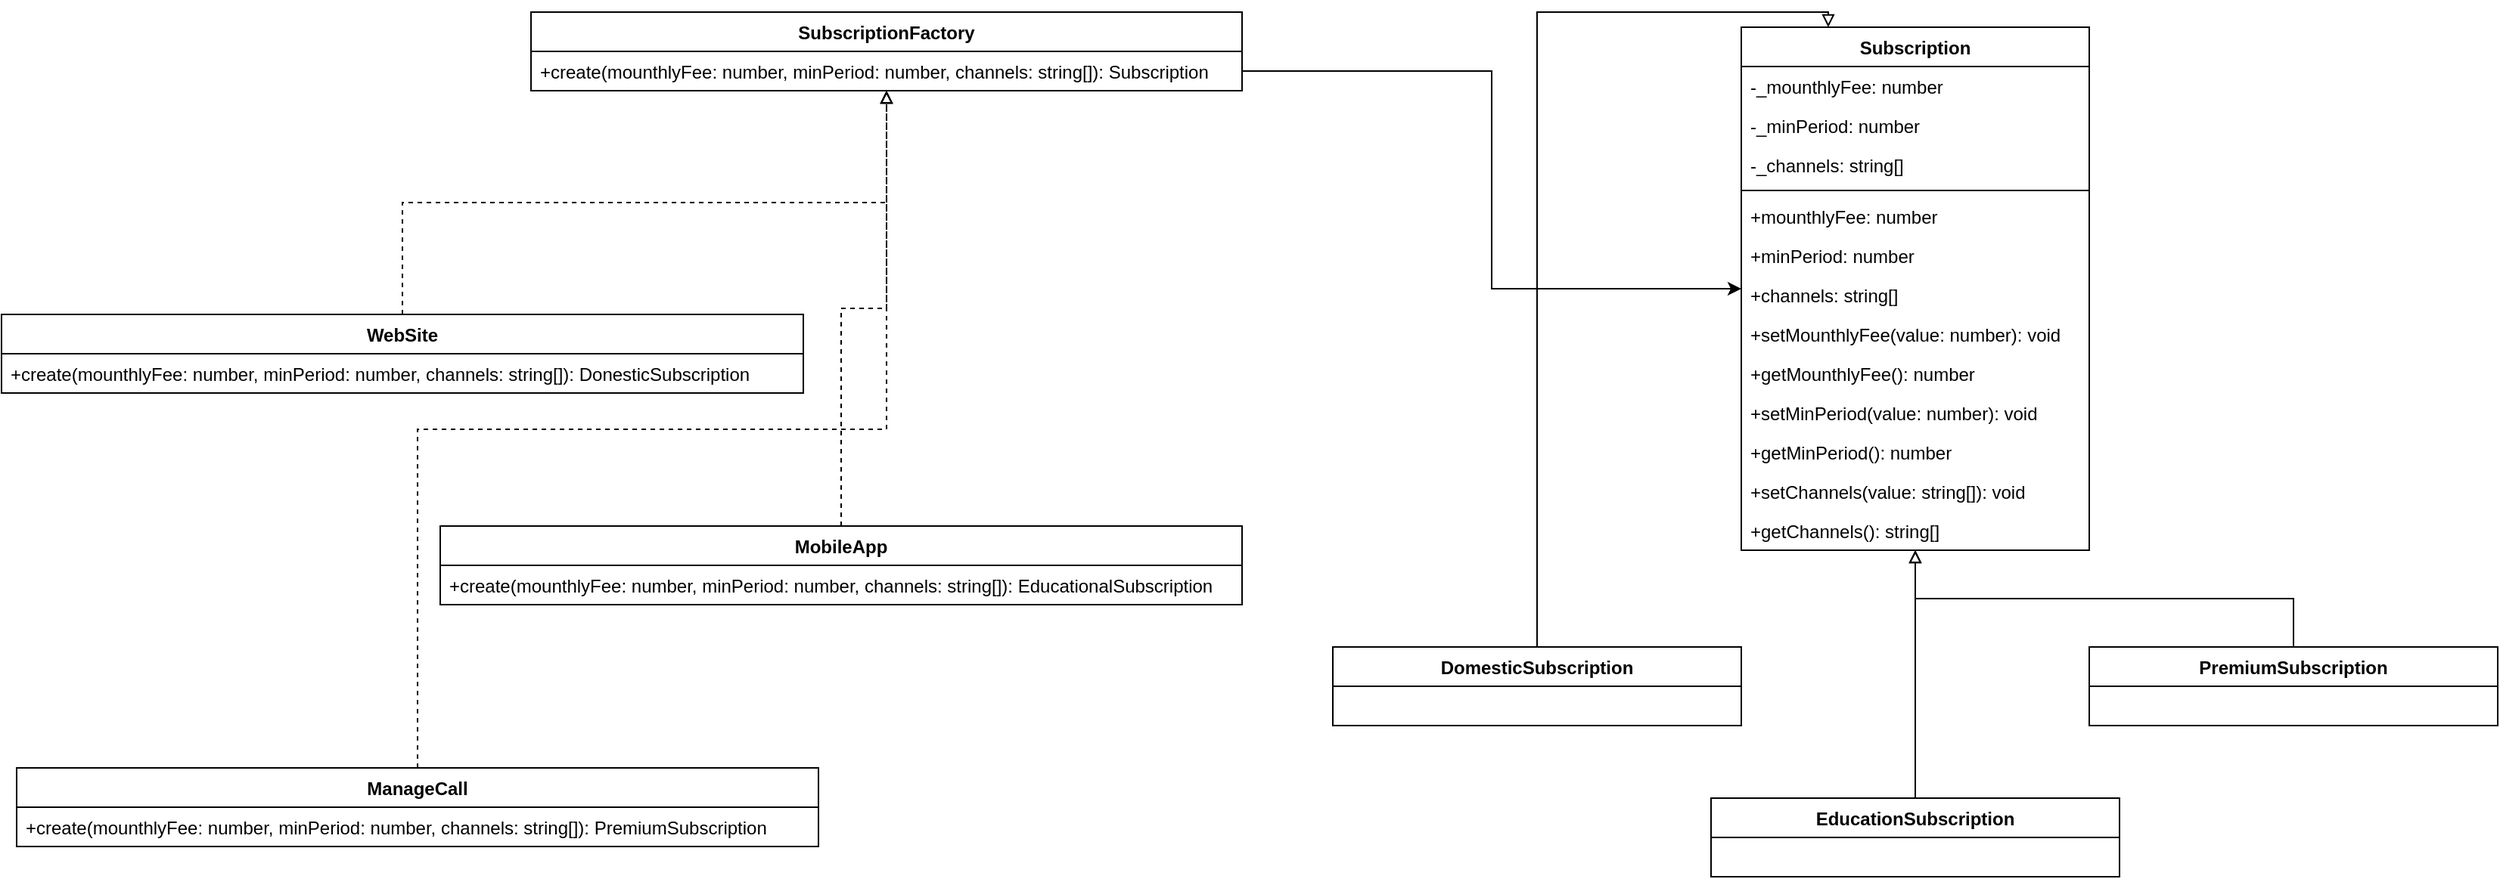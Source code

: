 <mxfile>
    <diagram id="cvbV5Fq7itVX_KKXTmJx" name="Page-1">
        <mxGraphModel dx="1509" dy="537" grid="1" gridSize="10" guides="1" tooltips="1" connect="1" arrows="1" fold="1" page="1" pageScale="1" pageWidth="850" pageHeight="1100" math="0" shadow="0">
            <root>
                <mxCell id="0"/>
                <mxCell id="1" parent="0"/>
                <mxCell id="39" value="Subscription" style="swimlane;fontStyle=1;childLayout=stackLayout;horizontal=1;startSize=26;horizontalStack=0;resizeParent=1;resizeParentMax=0;resizeLast=0;collapsible=1;marginBottom=0;" parent="1" vertex="1">
                    <mxGeometry x="1160" y="40" width="230" height="346" as="geometry"/>
                </mxCell>
                <mxCell id="40" value="-_mounthlyFee: number" style="text;strokeColor=none;fillColor=none;align=left;verticalAlign=top;spacingLeft=4;spacingRight=4;overflow=hidden;rotatable=0;points=[[0,0.5],[1,0.5]];portConstraint=eastwest;" parent="39" vertex="1">
                    <mxGeometry y="26" width="230" height="26" as="geometry"/>
                </mxCell>
                <mxCell id="41" value="-_minPeriod: number" style="text;strokeColor=none;fillColor=none;align=left;verticalAlign=top;spacingLeft=4;spacingRight=4;overflow=hidden;rotatable=0;points=[[0,0.5],[1,0.5]];portConstraint=eastwest;" parent="39" vertex="1">
                    <mxGeometry y="52" width="230" height="26" as="geometry"/>
                </mxCell>
                <mxCell id="42" value="-_channels: string[]" style="text;strokeColor=none;fillColor=none;align=left;verticalAlign=top;spacingLeft=4;spacingRight=4;overflow=hidden;rotatable=0;points=[[0,0.5],[1,0.5]];portConstraint=eastwest;" parent="39" vertex="1">
                    <mxGeometry y="78" width="230" height="26" as="geometry"/>
                </mxCell>
                <mxCell id="43" value="" style="line;strokeWidth=1;fillColor=none;align=left;verticalAlign=middle;spacingTop=-1;spacingLeft=3;spacingRight=3;rotatable=0;labelPosition=right;points=[];portConstraint=eastwest;" parent="39" vertex="1">
                    <mxGeometry y="104" width="230" height="8" as="geometry"/>
                </mxCell>
                <mxCell id="44" value="+mounthlyFee: number" style="text;strokeColor=none;fillColor=none;align=left;verticalAlign=top;spacingLeft=4;spacingRight=4;overflow=hidden;rotatable=0;points=[[0,0.5],[1,0.5]];portConstraint=eastwest;" parent="39" vertex="1">
                    <mxGeometry y="112" width="230" height="26" as="geometry"/>
                </mxCell>
                <mxCell id="45" value="+minPeriod: number" style="text;strokeColor=none;fillColor=none;align=left;verticalAlign=top;spacingLeft=4;spacingRight=4;overflow=hidden;rotatable=0;points=[[0,0.5],[1,0.5]];portConstraint=eastwest;" parent="39" vertex="1">
                    <mxGeometry y="138" width="230" height="26" as="geometry"/>
                </mxCell>
                <mxCell id="46" value="+channels: string[]" style="text;strokeColor=none;fillColor=none;align=left;verticalAlign=top;spacingLeft=4;spacingRight=4;overflow=hidden;rotatable=0;points=[[0,0.5],[1,0.5]];portConstraint=eastwest;" parent="39" vertex="1">
                    <mxGeometry y="164" width="230" height="26" as="geometry"/>
                </mxCell>
                <mxCell id="47" value="+setMounthlyFee(value: number): void" style="text;strokeColor=none;fillColor=none;align=left;verticalAlign=top;spacingLeft=4;spacingRight=4;overflow=hidden;rotatable=0;points=[[0,0.5],[1,0.5]];portConstraint=eastwest;" parent="39" vertex="1">
                    <mxGeometry y="190" width="230" height="26" as="geometry"/>
                </mxCell>
                <mxCell id="48" value="+getMounthlyFee(): number" style="text;strokeColor=none;fillColor=none;align=left;verticalAlign=top;spacingLeft=4;spacingRight=4;overflow=hidden;rotatable=0;points=[[0,0.5],[1,0.5]];portConstraint=eastwest;" parent="39" vertex="1">
                    <mxGeometry y="216" width="230" height="26" as="geometry"/>
                </mxCell>
                <mxCell id="49" value="+setMinPeriod(value: number): void" style="text;strokeColor=none;fillColor=none;align=left;verticalAlign=top;spacingLeft=4;spacingRight=4;overflow=hidden;rotatable=0;points=[[0,0.5],[1,0.5]];portConstraint=eastwest;" parent="39" vertex="1">
                    <mxGeometry y="242" width="230" height="26" as="geometry"/>
                </mxCell>
                <mxCell id="50" value="+getMinPeriod(): number" style="text;strokeColor=none;fillColor=none;align=left;verticalAlign=top;spacingLeft=4;spacingRight=4;overflow=hidden;rotatable=0;points=[[0,0.5],[1,0.5]];portConstraint=eastwest;" parent="39" vertex="1">
                    <mxGeometry y="268" width="230" height="26" as="geometry"/>
                </mxCell>
                <mxCell id="51" value="+setChannels(value: string[]): void" style="text;strokeColor=none;fillColor=none;align=left;verticalAlign=top;spacingLeft=4;spacingRight=4;overflow=hidden;rotatable=0;points=[[0,0.5],[1,0.5]];portConstraint=eastwest;" parent="39" vertex="1">
                    <mxGeometry y="294" width="230" height="26" as="geometry"/>
                </mxCell>
                <mxCell id="52" value="+getChannels(): string[]" style="text;strokeColor=none;fillColor=none;align=left;verticalAlign=top;spacingLeft=4;spacingRight=4;overflow=hidden;rotatable=0;points=[[0,0.5],[1,0.5]];portConstraint=eastwest;" parent="39" vertex="1">
                    <mxGeometry y="320" width="230" height="26" as="geometry"/>
                </mxCell>
                <mxCell id="73" style="edgeStyle=orthogonalEdgeStyle;html=1;entryX=0.25;entryY=0;entryDx=0;entryDy=0;rounded=0;endArrow=block;endFill=0;" parent="1" source="53" target="39" edge="1">
                    <mxGeometry relative="1" as="geometry"/>
                </mxCell>
                <mxCell id="53" value="DomesticSubscription" style="swimlane;fontStyle=1;childLayout=stackLayout;horizontal=1;startSize=26;horizontalStack=0;resizeParent=1;resizeParentMax=0;resizeLast=0;collapsible=1;marginBottom=0;" parent="1" vertex="1">
                    <mxGeometry x="890" y="450" width="270" height="52" as="geometry"/>
                </mxCell>
                <mxCell id="56" value="SubscriptionFactory" style="swimlane;fontStyle=1;childLayout=stackLayout;horizontal=1;startSize=26;horizontalStack=0;resizeParent=1;resizeParentMax=0;resizeLast=0;collapsible=1;marginBottom=0;" parent="1" vertex="1">
                    <mxGeometry x="360" y="30" width="470" height="52" as="geometry"/>
                </mxCell>
                <mxCell id="57" value="+create(mounthlyFee: number, minPeriod: number, channels: string[]): Subscription" style="text;strokeColor=none;fillColor=none;align=left;verticalAlign=top;spacingLeft=4;spacingRight=4;overflow=hidden;rotatable=0;points=[[0,0.5],[1,0.5]];portConstraint=eastwest;" parent="56" vertex="1">
                    <mxGeometry y="26" width="470" height="26" as="geometry"/>
                </mxCell>
                <mxCell id="75" style="edgeStyle=orthogonalEdgeStyle;rounded=0;html=1;endArrow=block;endFill=0;" parent="1" source="61" target="39" edge="1">
                    <mxGeometry relative="1" as="geometry"/>
                </mxCell>
                <mxCell id="61" value="EducationSubscription" style="swimlane;fontStyle=1;childLayout=stackLayout;horizontal=1;startSize=26;horizontalStack=0;resizeParent=1;resizeParentMax=0;resizeLast=0;collapsible=1;marginBottom=0;" parent="1" vertex="1">
                    <mxGeometry x="1140" y="550" width="270" height="52" as="geometry"/>
                </mxCell>
                <mxCell id="74" style="edgeStyle=orthogonalEdgeStyle;rounded=0;html=1;endArrow=block;endFill=0;" parent="1" source="62" target="39" edge="1">
                    <mxGeometry relative="1" as="geometry"/>
                </mxCell>
                <mxCell id="62" value="PremiumSubscription" style="swimlane;fontStyle=1;childLayout=stackLayout;horizontal=1;startSize=26;horizontalStack=0;resizeParent=1;resizeParentMax=0;resizeLast=0;collapsible=1;marginBottom=0;" parent="1" vertex="1">
                    <mxGeometry x="1390" y="450" width="270" height="52" as="geometry"/>
                </mxCell>
                <mxCell id="76" style="edgeStyle=orthogonalEdgeStyle;rounded=0;html=1;endArrow=block;endFill=0;dashed=1;" parent="1" source="67" target="56" edge="1">
                    <mxGeometry relative="1" as="geometry"/>
                </mxCell>
                <mxCell id="67" value="WebSite" style="swimlane;fontStyle=1;childLayout=stackLayout;horizontal=1;startSize=26;horizontalStack=0;resizeParent=1;resizeParentMax=0;resizeLast=0;collapsible=1;marginBottom=0;" parent="1" vertex="1">
                    <mxGeometry x="10" y="230" width="530" height="52" as="geometry"/>
                </mxCell>
                <mxCell id="68" value="+create(mounthlyFee: number, minPeriod: number, channels: string[]): DonesticSubscription" style="text;strokeColor=none;fillColor=none;align=left;verticalAlign=top;spacingLeft=4;spacingRight=4;overflow=hidden;rotatable=0;points=[[0,0.5],[1,0.5]];portConstraint=eastwest;" parent="67" vertex="1">
                    <mxGeometry y="26" width="530" height="26" as="geometry"/>
                </mxCell>
                <mxCell id="77" style="edgeStyle=orthogonalEdgeStyle;rounded=0;html=1;dashed=1;endArrow=block;endFill=0;" parent="1" source="69" target="56" edge="1">
                    <mxGeometry relative="1" as="geometry"/>
                </mxCell>
                <mxCell id="69" value="MobileApp" style="swimlane;fontStyle=1;childLayout=stackLayout;horizontal=1;startSize=26;horizontalStack=0;resizeParent=1;resizeParentMax=0;resizeLast=0;collapsible=1;marginBottom=0;" parent="1" vertex="1">
                    <mxGeometry x="300" y="370" width="530" height="52" as="geometry"/>
                </mxCell>
                <mxCell id="70" value="+create(mounthlyFee: number, minPeriod: number, channels: string[]): EducationalSubscription" style="text;strokeColor=none;fillColor=none;align=left;verticalAlign=top;spacingLeft=4;spacingRight=4;overflow=hidden;rotatable=0;points=[[0,0.5],[1,0.5]];portConstraint=eastwest;" parent="69" vertex="1">
                    <mxGeometry y="26" width="530" height="26" as="geometry"/>
                </mxCell>
                <mxCell id="78" style="edgeStyle=orthogonalEdgeStyle;rounded=0;html=1;dashed=1;endArrow=block;endFill=0;" parent="1" source="71" target="56" edge="1">
                    <mxGeometry relative="1" as="geometry"/>
                </mxCell>
                <mxCell id="71" value="ManageCall" style="swimlane;fontStyle=1;childLayout=stackLayout;horizontal=1;startSize=26;horizontalStack=0;resizeParent=1;resizeParentMax=0;resizeLast=0;collapsible=1;marginBottom=0;" parent="1" vertex="1">
                    <mxGeometry x="20" y="530" width="530" height="52" as="geometry"/>
                </mxCell>
                <mxCell id="72" value="+create(mounthlyFee: number, minPeriod: number, channels: string[]): PremiumSubscription" style="text;strokeColor=none;fillColor=none;align=left;verticalAlign=top;spacingLeft=4;spacingRight=4;overflow=hidden;rotatable=0;points=[[0,0.5],[1,0.5]];portConstraint=eastwest;" parent="71" vertex="1">
                    <mxGeometry y="26" width="530" height="26" as="geometry"/>
                </mxCell>
                <mxCell id="79" style="edgeStyle=orthogonalEdgeStyle;html=1;rounded=0;" edge="1" parent="1" source="57" target="39">
                    <mxGeometry relative="1" as="geometry"/>
                </mxCell>
            </root>
        </mxGraphModel>
    </diagram>
</mxfile>